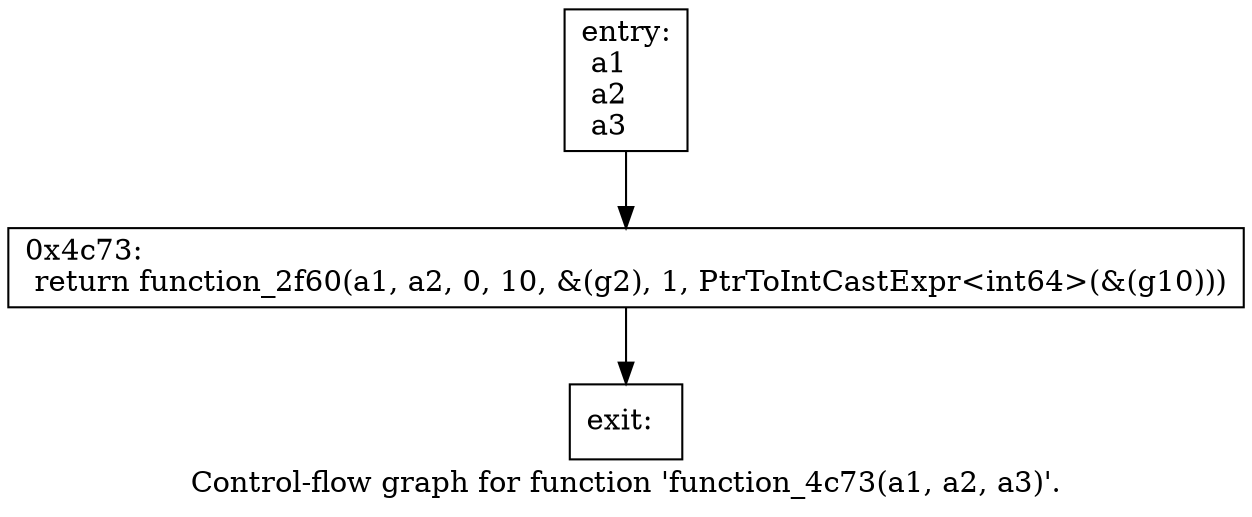 digraph "Control-flow graph for function 'function_4c73(a1, a2, a3)'." {
  label="Control-flow graph for function 'function_4c73(a1, a2, a3)'.";
  node [shape=record];

  Node081A2750 [label="{entry:\l  a1\l  a2\l  a3\l}"];
  Node081A2750 -> Node081A2BD0;
  Node081A2BD0 [label="{0x4c73:\l  return function_2f60(a1, a2, 0, 10, &(g2), 1, PtrToIntCastExpr\<int64\>(&(g10)))\l}"];
  Node081A2BD0 -> Node081A2798;
  Node081A2798 [label="{exit:\l}"];

}
